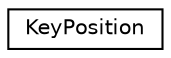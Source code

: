 digraph "Graphical Class Hierarchy"
{
 // LATEX_PDF_SIZE
  edge [fontname="Helvetica",fontsize="10",labelfontname="Helvetica",labelfontsize="10"];
  node [fontname="Helvetica",fontsize="10",shape=record];
  rankdir="LR";
  Node0 [label="KeyPosition",height=0.2,width=0.4,color="black", fillcolor="white", style="filled",URL="$struct_key_position.html",tooltip="Contains the current translation of the bone at a particular time."];
}
